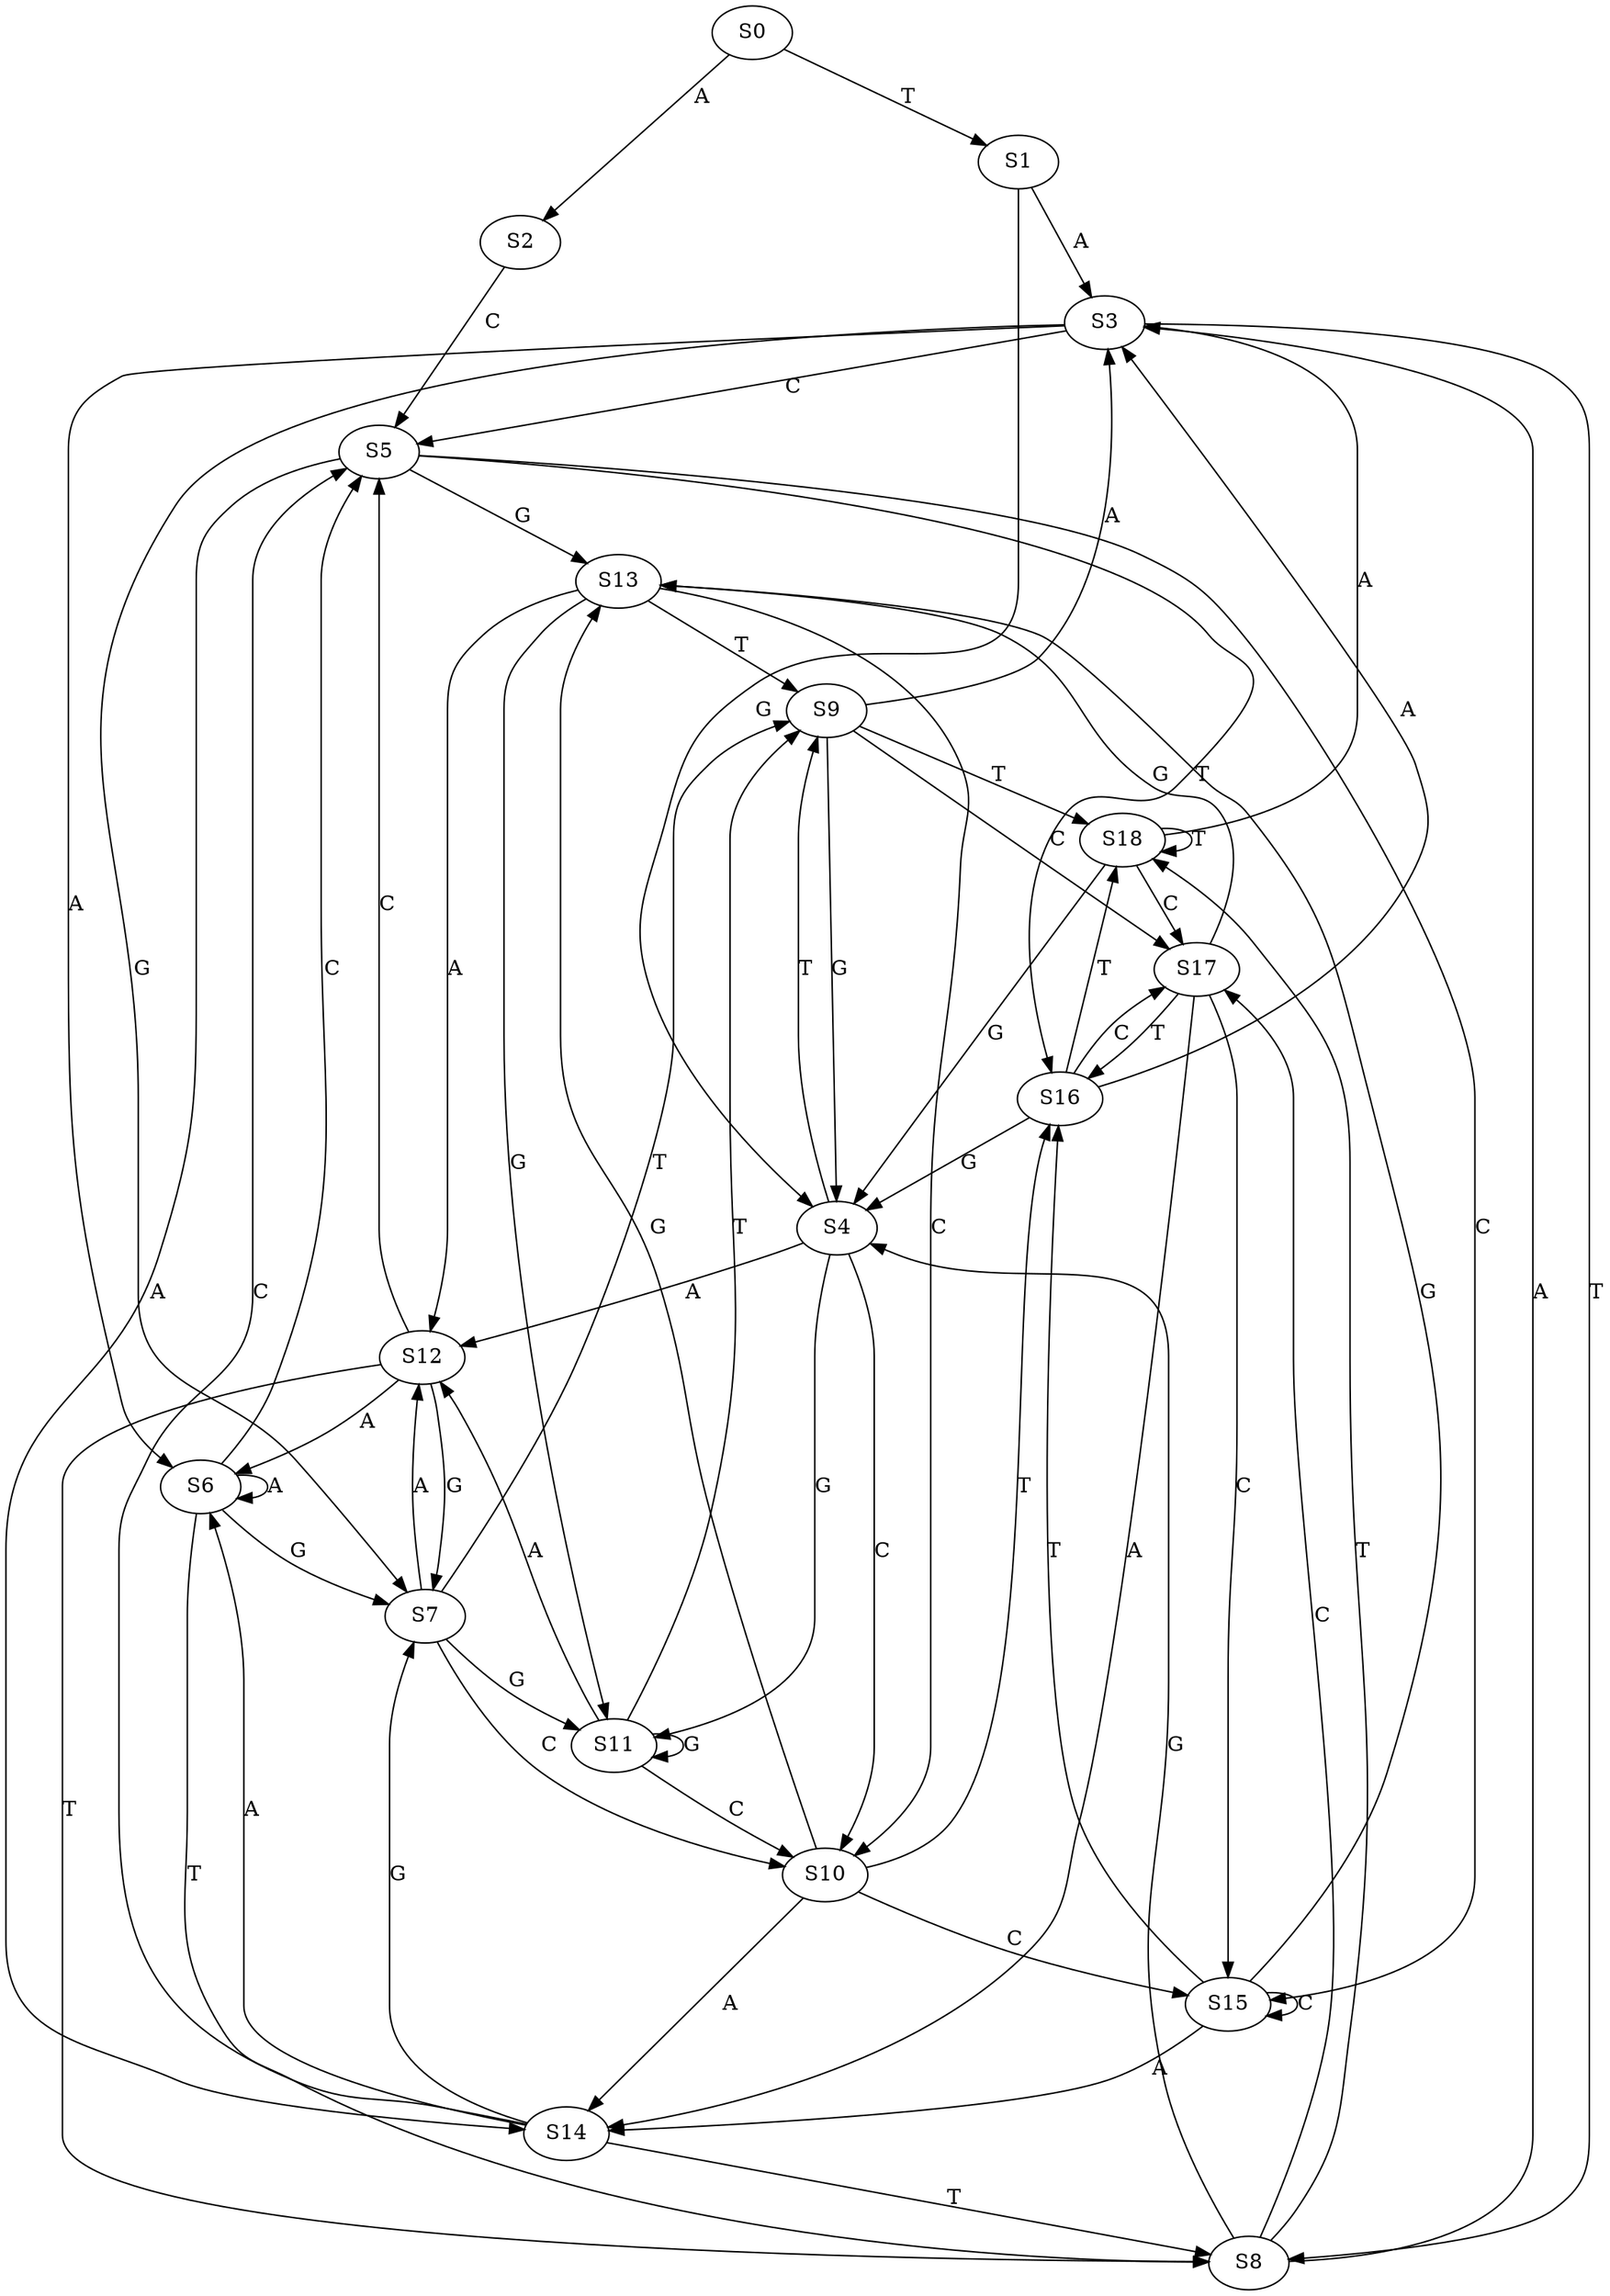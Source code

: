 strict digraph  {
	S0 -> S1 [ label = T ];
	S0 -> S2 [ label = A ];
	S1 -> S3 [ label = A ];
	S1 -> S4 [ label = G ];
	S2 -> S5 [ label = C ];
	S3 -> S6 [ label = A ];
	S3 -> S5 [ label = C ];
	S3 -> S7 [ label = G ];
	S3 -> S8 [ label = T ];
	S4 -> S9 [ label = T ];
	S4 -> S10 [ label = C ];
	S4 -> S11 [ label = G ];
	S4 -> S12 [ label = A ];
	S5 -> S13 [ label = G ];
	S5 -> S14 [ label = A ];
	S5 -> S15 [ label = C ];
	S5 -> S16 [ label = T ];
	S6 -> S7 [ label = G ];
	S6 -> S6 [ label = A ];
	S6 -> S5 [ label = C ];
	S6 -> S8 [ label = T ];
	S7 -> S9 [ label = T ];
	S7 -> S12 [ label = A ];
	S7 -> S11 [ label = G ];
	S7 -> S10 [ label = C ];
	S8 -> S4 [ label = G ];
	S8 -> S17 [ label = C ];
	S8 -> S18 [ label = T ];
	S8 -> S3 [ label = A ];
	S9 -> S18 [ label = T ];
	S9 -> S3 [ label = A ];
	S9 -> S4 [ label = G ];
	S9 -> S17 [ label = C ];
	S10 -> S15 [ label = C ];
	S10 -> S16 [ label = T ];
	S10 -> S13 [ label = G ];
	S10 -> S14 [ label = A ];
	S11 -> S9 [ label = T ];
	S11 -> S12 [ label = A ];
	S11 -> S11 [ label = G ];
	S11 -> S10 [ label = C ];
	S12 -> S7 [ label = G ];
	S12 -> S6 [ label = A ];
	S12 -> S5 [ label = C ];
	S12 -> S8 [ label = T ];
	S13 -> S12 [ label = A ];
	S13 -> S10 [ label = C ];
	S13 -> S11 [ label = G ];
	S13 -> S9 [ label = T ];
	S14 -> S6 [ label = A ];
	S14 -> S7 [ label = G ];
	S14 -> S8 [ label = T ];
	S14 -> S5 [ label = C ];
	S15 -> S16 [ label = T ];
	S15 -> S14 [ label = A ];
	S15 -> S15 [ label = C ];
	S15 -> S13 [ label = G ];
	S16 -> S3 [ label = A ];
	S16 -> S18 [ label = T ];
	S16 -> S17 [ label = C ];
	S16 -> S4 [ label = G ];
	S17 -> S13 [ label = G ];
	S17 -> S14 [ label = A ];
	S17 -> S15 [ label = C ];
	S17 -> S16 [ label = T ];
	S18 -> S17 [ label = C ];
	S18 -> S4 [ label = G ];
	S18 -> S3 [ label = A ];
	S18 -> S18 [ label = T ];
}

